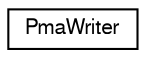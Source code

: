 digraph "Graphical Class Hierarchy"
{
  edge [fontname="FreeSans",fontsize="10",labelfontname="FreeSans",labelfontsize="10"];
  node [fontname="FreeSans",fontsize="10",shape=record];
  rankdir="LR";
  Node0 [label="PmaWriter",height=0.2,width=0.4,color="black", fillcolor="white", style="filled",URL="$structPmaWriter.html"];
}

